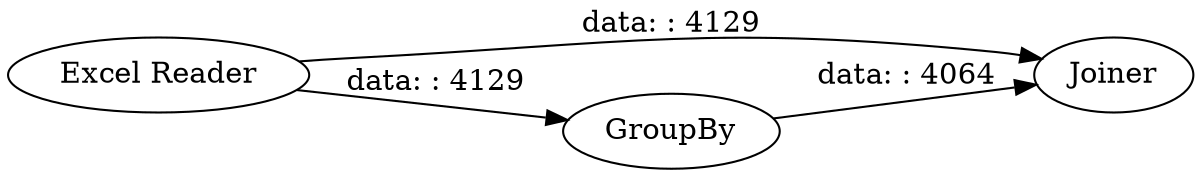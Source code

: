 digraph {
	"-2120095585126542730_1" [label="Excel Reader"]
	"-2120095585126542730_3" [label=Joiner]
	"-2120095585126542730_2" [label=GroupBy]
	"-2120095585126542730_1" -> "-2120095585126542730_2" [label="data: : 4129"]
	"-2120095585126542730_2" -> "-2120095585126542730_3" [label="data: : 4064"]
	"-2120095585126542730_1" -> "-2120095585126542730_3" [label="data: : 4129"]
	rankdir=LR
}
